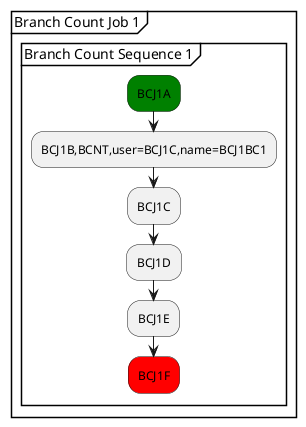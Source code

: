 
@startuml 
partition "Branch Count Job 1" {
  group "Branch Count Sequence 1"
      #green:BCJ1A;
      :BCJ1B,BCNT,user=BCJ1C,name=BCJ1BC1;
      :BCJ1C;
      :BCJ1D;
      :BCJ1E;
      #red:BCJ1F;
  end group
}
@enduml
